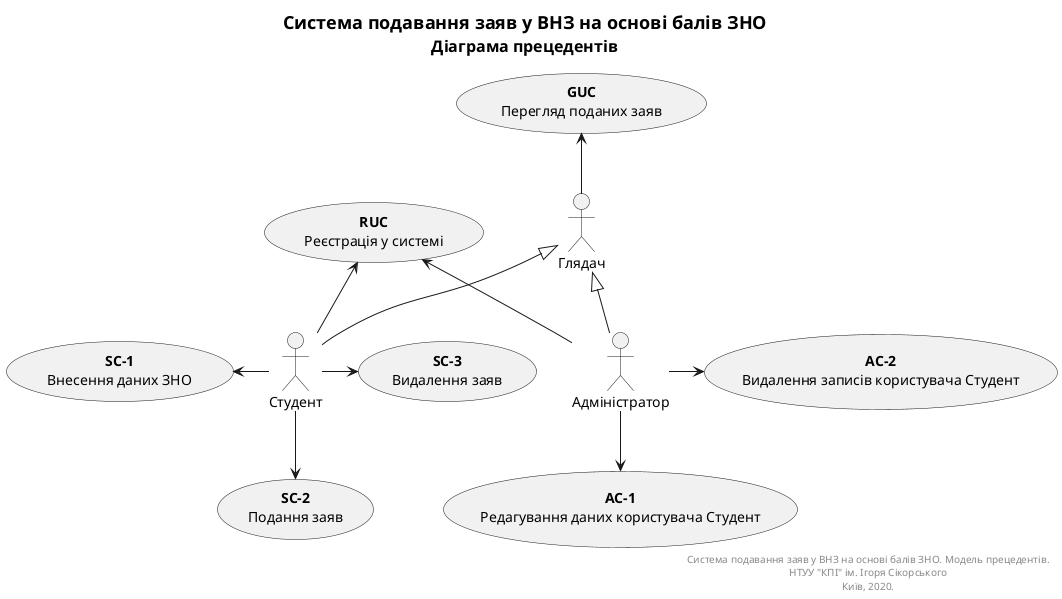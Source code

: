 @startuml

title
<font size=18 color=black>Система подавання заяв у ВНЗ на основі балів ЗНО
<font size=16 color=black>Діаграма прецедентів
end title


' Set actors
actor "Глядач" as Viewer
actor "Студент" as Student
actor "Адміністратор" as Admin

' Use cases

' Use case, general for everyone (General Use Case)
usecase "<b>GUC</b>\nПерегляд поданих заяв" as GUC

' Registration use case (RUC)
usecase "<b>RUC</b>\nРеєстрація у системі" as RUC

' Student use cases (SC)
usecase "<b>SC-1</b>\nВнесення даних ЗНО" as SC1
usecase "<b>SC-2</b>\nПодання заяв" as SC2
usecase "<b>SC-3</b>\nВидалення заяв" as SC3

' Admin use cases
usecase "<b>AC-1</b>\nРедагування даних користувача Студент" as AC1
usecase "<b>AC-2</b>\nВидалення записів користувача Студент" as AC2

' Derivation links
Student -u-|> Viewer
Admin -u-|> Viewer

' Use case linking
Viewer -u-> GUC

Student -u-> RUC
Admin -u-> RUC

Student -l-> SC1
Student -d-> SC2
Student -r-> SC3

Admin -d-> AC1
Admin -r-> AC2

right footer
Система подавання заяв у ВНЗ на основі балів ЗНО. Модель прецедентів.
НТУУ "КПІ" ім. Ігоря Сікорського
Київ, 2020.
end footer

@enduml